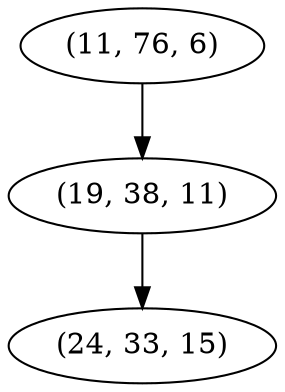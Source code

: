 digraph tree {
    "(11, 76, 6)";
    "(19, 38, 11)";
    "(24, 33, 15)";
    "(11, 76, 6)" -> "(19, 38, 11)";
    "(19, 38, 11)" -> "(24, 33, 15)";
}
